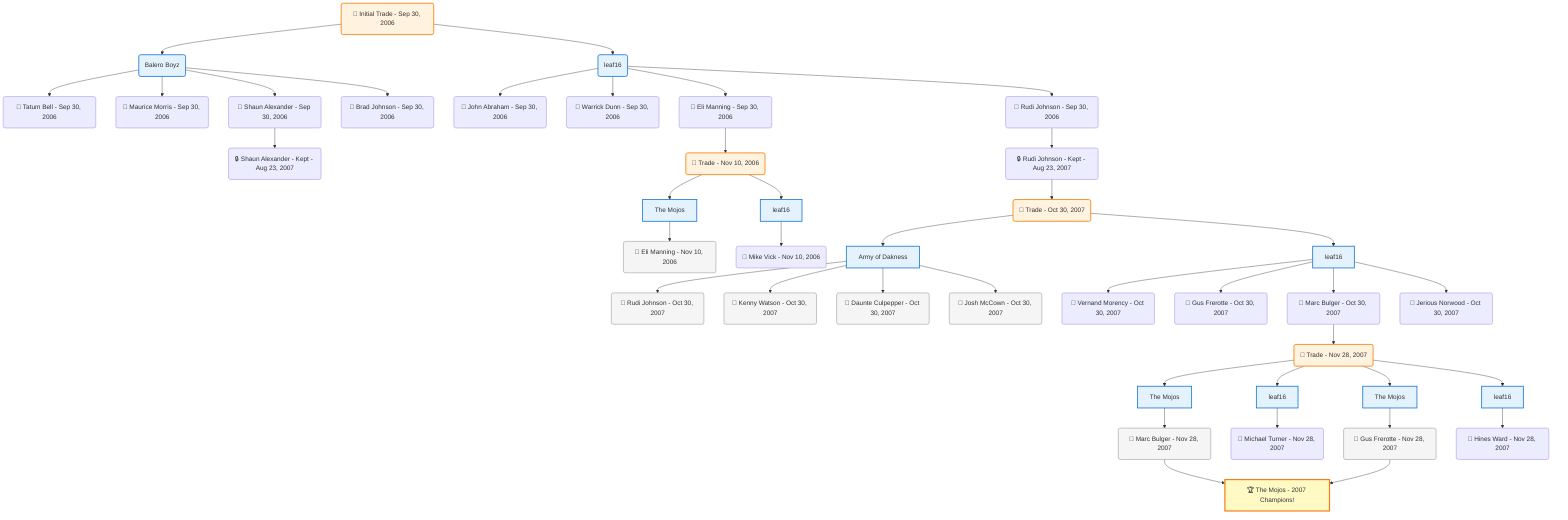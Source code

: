 flowchart TD

    TRADE_MAIN("🔄 Initial Trade - Sep 30, 2006")
    TEAM_1("Balero Boyz")
    TEAM_2("leaf16")
    NODE_958747a0-4bec-40d4-9fc4-390420f1842d("🔄 Tatum Bell - Sep 30, 2006")
    NODE_0eaafe82-f3a3-42fa-a9e6-44bafffcd9c8("🔄 John Abraham - Sep 30, 2006")
    NODE_365ade14-9c72-4138-9e52-67adcb5c09ee("🔄 Maurice Morris - Sep 30, 2006")
    NODE_307684ae-e795-4b37-9d55-68a5e9b90594("🔄 Warrick Dunn - Sep 30, 2006")
    NODE_02cc3caf-43e2-487f-9297-b29d5f409bd1("🔄 Shaun Alexander - Sep 30, 2006")
    NODE_9405ad6c-1862-4c97-a25f-e0f476403f7a("🔒 Shaun Alexander - Kept - Aug 23, 2007")
    NODE_da3300c7-591d-4427-937d-cd5c1e5f9021("🔄 Eli Manning - Sep 30, 2006")
    TRADE_109bf4b3-f180-4367-966c-50c83ec2490f_3("🔄 Trade - Nov 10, 2006")
    TEAM_bbe2d0ad-54cf-4c22-be82-b2a5f262a157_4["The Mojos"]
    NODE_25c0e312-1d80-422f-b66e-ea37f6225fb5("🔄 Eli Manning - Nov 10, 2006")
    TEAM_66fb98f4-89a7-45f9-893a-b41d71e6249d_5["leaf16"]
    NODE_f2609826-7228-491b-8c05-aa4dc79f68f8("🔄 Mike Vick - Nov 10, 2006")
    NODE_56022d3d-3f0e-42e8-a237-ce1e49665300("🔄 Rudi Johnson - Sep 30, 2006")
    NODE_007a0321-5436-44d8-8d22-2a050b9f1447("🔒 Rudi Johnson - Kept - Aug 23, 2007")
    TRADE_3ba6d3f7-b32c-48fd-83d0-e6f958962ebd_6("🔄 Trade - Oct 30, 2007")
    TEAM_40f7599b-e68f-4bf4-9553-bf7e10924635_7["Army of Dakness"]
    NODE_cd588bba-9f3b-4982-97a9-21d8e659001a("🔄 Rudi Johnson - Oct 30, 2007")
    NODE_e6fb1caa-fd04-456c-a290-a9960e7af4db("🔄 Kenny Watson - Oct 30, 2007")
    NODE_e320ce44-623c-45ea-a7a0-b8375ec9e2a6("🔄 Daunte Culpepper - Oct 30, 2007")
    NODE_a94b4337-5541-4f47-89a2-dfd3b60420ed("🔄 Josh McCown - Oct 30, 2007")
    TEAM_66fb98f4-89a7-45f9-893a-b41d71e6249d_8["leaf16"]
    NODE_6b7d0d16-a554-4a66-9a7d-1f82dab81c94("🔄 Vernand Morency - Oct 30, 2007")
    NODE_c3373911-6968-4da0-abca-74ddc96509db("🔄 Gus Frerotte - Oct 30, 2007")
    NODE_3c7556b8-ad3f-4124-8e6a-e55611c550c6("🔄 Marc Bulger - Oct 30, 2007")
    TRADE_3a8d80a6-db8a-4d63-98e8-c495b5e26639_9("🔄 Trade - Nov 28, 2007")
    TEAM_bbe2d0ad-54cf-4c22-be82-b2a5f262a157_10["The Mojos"]
    NODE_4103b6d7-a28f-4a7d-8b6a-1ce4f5695239("🔄 Marc Bulger - Nov 28, 2007")
    CHAMP_bbe2d0ad-54cf-4c22-be82-b2a5f262a157_2007["🏆 The Mojos - 2007 Champions!"]
    TEAM_66fb98f4-89a7-45f9-893a-b41d71e6249d_11["leaf16"]
    NODE_d8df4f38-ad56-4192-a87e-5ff6f2166d58("🔄 Michael Turner - Nov 28, 2007")
    TEAM_bbe2d0ad-54cf-4c22-be82-b2a5f262a157_12["The Mojos"]
    NODE_420928ec-cddd-4579-b112-ce77f0f2fd56("🔄 Gus Frerotte - Nov 28, 2007")
    TEAM_66fb98f4-89a7-45f9-893a-b41d71e6249d_13["leaf16"]
    NODE_91e372ce-59bc-47bb-9e88-cf79be62c936("🔄 Hines Ward - Nov 28, 2007")
    NODE_1975f832-ebf8-4e01-90a1-fe0025cce2cd("🔄 Jerious Norwood - Oct 30, 2007")
    NODE_f44bd581-9b75-409f-8eda-f754bad1ac42("🔄 Brad Johnson - Sep 30, 2006")

    TRADE_MAIN --> TEAM_1
    TRADE_MAIN --> TEAM_2
    TEAM_1 --> NODE_958747a0-4bec-40d4-9fc4-390420f1842d
    TEAM_2 --> NODE_0eaafe82-f3a3-42fa-a9e6-44bafffcd9c8
    TEAM_1 --> NODE_365ade14-9c72-4138-9e52-67adcb5c09ee
    TEAM_2 --> NODE_307684ae-e795-4b37-9d55-68a5e9b90594
    TEAM_1 --> NODE_02cc3caf-43e2-487f-9297-b29d5f409bd1
    NODE_02cc3caf-43e2-487f-9297-b29d5f409bd1 --> NODE_9405ad6c-1862-4c97-a25f-e0f476403f7a
    TEAM_2 --> NODE_da3300c7-591d-4427-937d-cd5c1e5f9021
    NODE_da3300c7-591d-4427-937d-cd5c1e5f9021 --> TRADE_109bf4b3-f180-4367-966c-50c83ec2490f_3
    TRADE_109bf4b3-f180-4367-966c-50c83ec2490f_3 --> TEAM_bbe2d0ad-54cf-4c22-be82-b2a5f262a157_4
    TEAM_bbe2d0ad-54cf-4c22-be82-b2a5f262a157_4 --> NODE_25c0e312-1d80-422f-b66e-ea37f6225fb5
    TRADE_109bf4b3-f180-4367-966c-50c83ec2490f_3 --> TEAM_66fb98f4-89a7-45f9-893a-b41d71e6249d_5
    TEAM_66fb98f4-89a7-45f9-893a-b41d71e6249d_5 --> NODE_f2609826-7228-491b-8c05-aa4dc79f68f8
    TEAM_2 --> NODE_56022d3d-3f0e-42e8-a237-ce1e49665300
    NODE_56022d3d-3f0e-42e8-a237-ce1e49665300 --> NODE_007a0321-5436-44d8-8d22-2a050b9f1447
    NODE_007a0321-5436-44d8-8d22-2a050b9f1447 --> TRADE_3ba6d3f7-b32c-48fd-83d0-e6f958962ebd_6
    TRADE_3ba6d3f7-b32c-48fd-83d0-e6f958962ebd_6 --> TEAM_40f7599b-e68f-4bf4-9553-bf7e10924635_7
    TEAM_40f7599b-e68f-4bf4-9553-bf7e10924635_7 --> NODE_cd588bba-9f3b-4982-97a9-21d8e659001a
    TEAM_40f7599b-e68f-4bf4-9553-bf7e10924635_7 --> NODE_e6fb1caa-fd04-456c-a290-a9960e7af4db
    TEAM_40f7599b-e68f-4bf4-9553-bf7e10924635_7 --> NODE_e320ce44-623c-45ea-a7a0-b8375ec9e2a6
    TEAM_40f7599b-e68f-4bf4-9553-bf7e10924635_7 --> NODE_a94b4337-5541-4f47-89a2-dfd3b60420ed
    TRADE_3ba6d3f7-b32c-48fd-83d0-e6f958962ebd_6 --> TEAM_66fb98f4-89a7-45f9-893a-b41d71e6249d_8
    TEAM_66fb98f4-89a7-45f9-893a-b41d71e6249d_8 --> NODE_6b7d0d16-a554-4a66-9a7d-1f82dab81c94
    TEAM_66fb98f4-89a7-45f9-893a-b41d71e6249d_8 --> NODE_c3373911-6968-4da0-abca-74ddc96509db
    TEAM_66fb98f4-89a7-45f9-893a-b41d71e6249d_8 --> NODE_3c7556b8-ad3f-4124-8e6a-e55611c550c6
    NODE_3c7556b8-ad3f-4124-8e6a-e55611c550c6 --> TRADE_3a8d80a6-db8a-4d63-98e8-c495b5e26639_9
    TRADE_3a8d80a6-db8a-4d63-98e8-c495b5e26639_9 --> TEAM_bbe2d0ad-54cf-4c22-be82-b2a5f262a157_10
    TEAM_bbe2d0ad-54cf-4c22-be82-b2a5f262a157_10 --> NODE_4103b6d7-a28f-4a7d-8b6a-1ce4f5695239
    NODE_4103b6d7-a28f-4a7d-8b6a-1ce4f5695239 --> CHAMP_bbe2d0ad-54cf-4c22-be82-b2a5f262a157_2007
    TRADE_3a8d80a6-db8a-4d63-98e8-c495b5e26639_9 --> TEAM_66fb98f4-89a7-45f9-893a-b41d71e6249d_11
    TEAM_66fb98f4-89a7-45f9-893a-b41d71e6249d_11 --> NODE_d8df4f38-ad56-4192-a87e-5ff6f2166d58
    TRADE_3a8d80a6-db8a-4d63-98e8-c495b5e26639_9 --> TEAM_bbe2d0ad-54cf-4c22-be82-b2a5f262a157_12
    TEAM_bbe2d0ad-54cf-4c22-be82-b2a5f262a157_12 --> NODE_420928ec-cddd-4579-b112-ce77f0f2fd56
    NODE_420928ec-cddd-4579-b112-ce77f0f2fd56 --> CHAMP_bbe2d0ad-54cf-4c22-be82-b2a5f262a157_2007
    TRADE_3a8d80a6-db8a-4d63-98e8-c495b5e26639_9 --> TEAM_66fb98f4-89a7-45f9-893a-b41d71e6249d_13
    TEAM_66fb98f4-89a7-45f9-893a-b41d71e6249d_13 --> NODE_91e372ce-59bc-47bb-9e88-cf79be62c936
    TEAM_66fb98f4-89a7-45f9-893a-b41d71e6249d_8 --> NODE_1975f832-ebf8-4e01-90a1-fe0025cce2cd
    TEAM_1 --> NODE_f44bd581-9b75-409f-8eda-f754bad1ac42

    %% Node styling
    classDef teamNode fill:#e3f2fd,stroke:#1976d2,stroke-width:2px
    classDef tradeNode fill:#fff3e0,stroke:#f57c00,stroke-width:2px
    classDef playerNode fill:#f3e5f5,stroke:#7b1fa2,stroke-width:1px
    classDef nonRootPlayerNode fill:#f5f5f5,stroke:#757575,stroke-width:1px
    classDef endNode fill:#ffebee,stroke:#c62828,stroke-width:2px
    classDef waiverNode fill:#e8f5e8,stroke:#388e3c,stroke-width:2px
    classDef championshipNode fill:#fff9c4,stroke:#f57f17,stroke-width:3px

    class TEAM_1,TEAM_2,TEAM_bbe2d0ad-54cf-4c22-be82-b2a5f262a157_4,TEAM_66fb98f4-89a7-45f9-893a-b41d71e6249d_5,TEAM_40f7599b-e68f-4bf4-9553-bf7e10924635_7,TEAM_66fb98f4-89a7-45f9-893a-b41d71e6249d_8,TEAM_bbe2d0ad-54cf-4c22-be82-b2a5f262a157_10,TEAM_66fb98f4-89a7-45f9-893a-b41d71e6249d_11,TEAM_bbe2d0ad-54cf-4c22-be82-b2a5f262a157_12,TEAM_66fb98f4-89a7-45f9-893a-b41d71e6249d_13 teamNode
    class CHAMP_bbe2d0ad-54cf-4c22-be82-b2a5f262a157_2007 championshipNode
    class NODE_25c0e312-1d80-422f-b66e-ea37f6225fb5,NODE_cd588bba-9f3b-4982-97a9-21d8e659001a,NODE_e6fb1caa-fd04-456c-a290-a9960e7af4db,NODE_e320ce44-623c-45ea-a7a0-b8375ec9e2a6,NODE_a94b4337-5541-4f47-89a2-dfd3b60420ed,NODE_4103b6d7-a28f-4a7d-8b6a-1ce4f5695239,NODE_420928ec-cddd-4579-b112-ce77f0f2fd56 nonRootPlayerNode
    class TRADE_MAIN,TRADE_109bf4b3-f180-4367-966c-50c83ec2490f_3,TRADE_3ba6d3f7-b32c-48fd-83d0-e6f958962ebd_6,TRADE_3a8d80a6-db8a-4d63-98e8-c495b5e26639_9 tradeNode